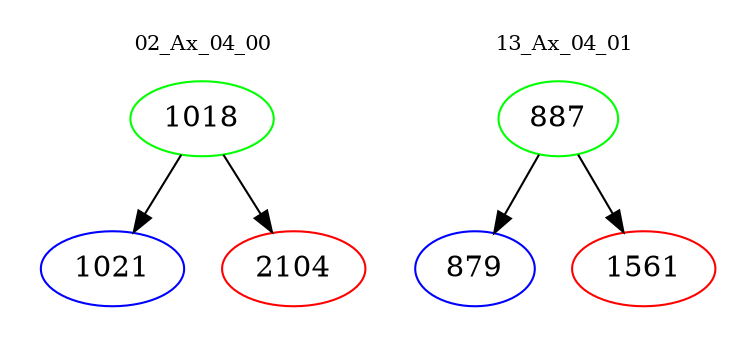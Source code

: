 digraph{
subgraph cluster_0 {
color = white
label = "02_Ax_04_00";
fontsize=10;
T0_1018 [label="1018", color="green"]
T0_1018 -> T0_1021 [color="black"]
T0_1021 [label="1021", color="blue"]
T0_1018 -> T0_2104 [color="black"]
T0_2104 [label="2104", color="red"]
}
subgraph cluster_1 {
color = white
label = "13_Ax_04_01";
fontsize=10;
T1_887 [label="887", color="green"]
T1_887 -> T1_879 [color="black"]
T1_879 [label="879", color="blue"]
T1_887 -> T1_1561 [color="black"]
T1_1561 [label="1561", color="red"]
}
}
